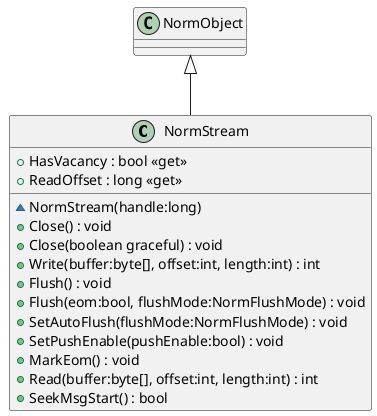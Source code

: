 @startuml
class NormStream {
    ~ NormStream(handle:long)
    + Close() : void
    + Close(boolean graceful) : void
    + Write(buffer:byte[], offset:int, length:int) : int
    + Flush() : void
    + Flush(eom:bool, flushMode:NormFlushMode) : void
    + SetAutoFlush(flushMode:NormFlushMode) : void
    + SetPushEnable(pushEnable:bool) : void
    + HasVacancy : bool <<get>>
    + MarkEom() : void
    + Read(buffer:byte[], offset:int, length:int) : int
    + SeekMsgStart() : bool
    + ReadOffset : long <<get>>
}
NormObject <|-- NormStream
@enduml
